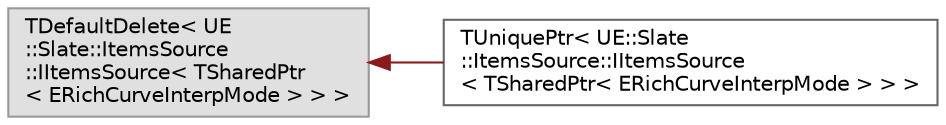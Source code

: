 digraph "Graphical Class Hierarchy"
{
 // INTERACTIVE_SVG=YES
 // LATEX_PDF_SIZE
  bgcolor="transparent";
  edge [fontname=Helvetica,fontsize=10,labelfontname=Helvetica,labelfontsize=10];
  node [fontname=Helvetica,fontsize=10,shape=box,height=0.2,width=0.4];
  rankdir="LR";
  Node0 [id="Node000000",label="TDefaultDelete\< UE\l::Slate::ItemsSource\l::IItemsSource\< TSharedPtr\l\< ERichCurveInterpMode \> \> \>",height=0.2,width=0.4,color="grey60", fillcolor="#E0E0E0", style="filled",tooltip=" "];
  Node0 -> Node1 [id="edge6300_Node000000_Node000001",dir="back",color="firebrick4",style="solid",tooltip=" "];
  Node1 [id="Node000001",label="TUniquePtr\< UE::Slate\l::ItemsSource::IItemsSource\l\< TSharedPtr\< ERichCurveInterpMode \> \> \>",height=0.2,width=0.4,color="grey40", fillcolor="white", style="filled",URL="$d9/df6/classTUniquePtr.html",tooltip=" "];
}
